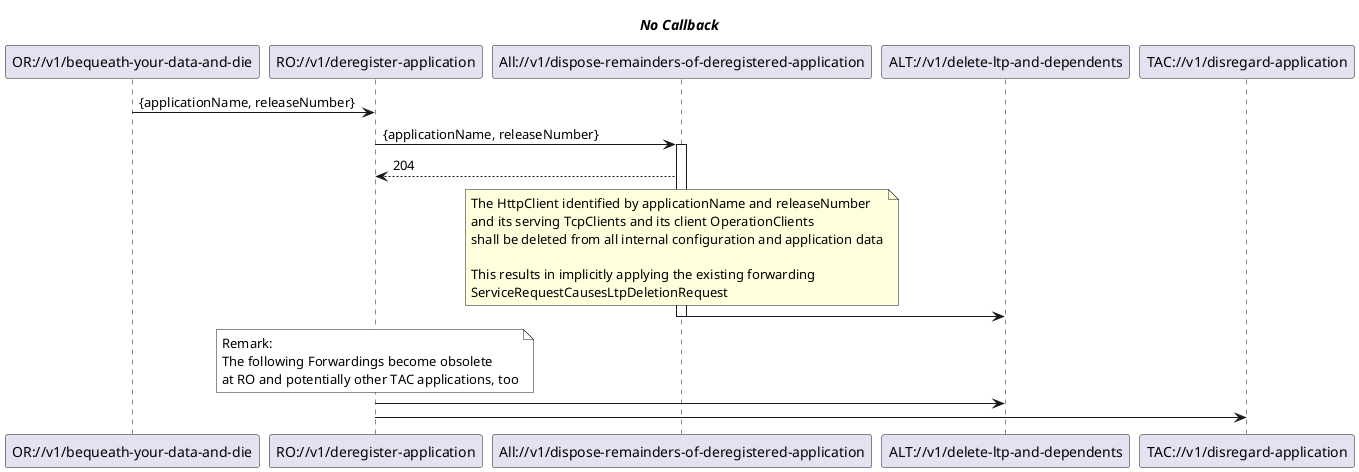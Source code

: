 @startuml bm013_DisposeRemainders
skinparam responseMessageBelowArrow true

title
<i> No Callback </i>
end title

participant "OR://v1/bequeath-your-data-and-die" as OldRelease
participant "RO://v1/deregister-application" as RO
participant "All://v1/dispose-remainders-of-deregistered-application" as disposeRemainders
participant "ALT://v1/delete-ltp-and-dependents" as AltDeleteLtp

OldRelease -> RO : {applicationName, releaseNumber}

RO -> disposeRemainders : {applicationName, releaseNumber}
activate disposeRemainders
disposeRemainders --> RO : 204

note over disposeRemainders
The HttpClient identified by applicationName and releaseNumber
and its serving TcpClients and its client OperationClients
shall be deleted from all internal configuration and application data

This results in implicitly applying the existing forwarding
ServiceRequestCausesLtpDeletionRequest
end note
disposeRemainders -> AltDeleteLtp

deactivate disposeRemainders


skinparam NoteBackgroundColor white
note over RO
Remark:
The following Forwardings become obsolete 
at RO and potentially other TAC applications, too
end note
skinparam NoteBackgroundColor default
participant "TAC://v1/disregard-application" as TacDisregardApp
RO -> AltDeleteLtp
RO -> TacDisregardApp


@enduml